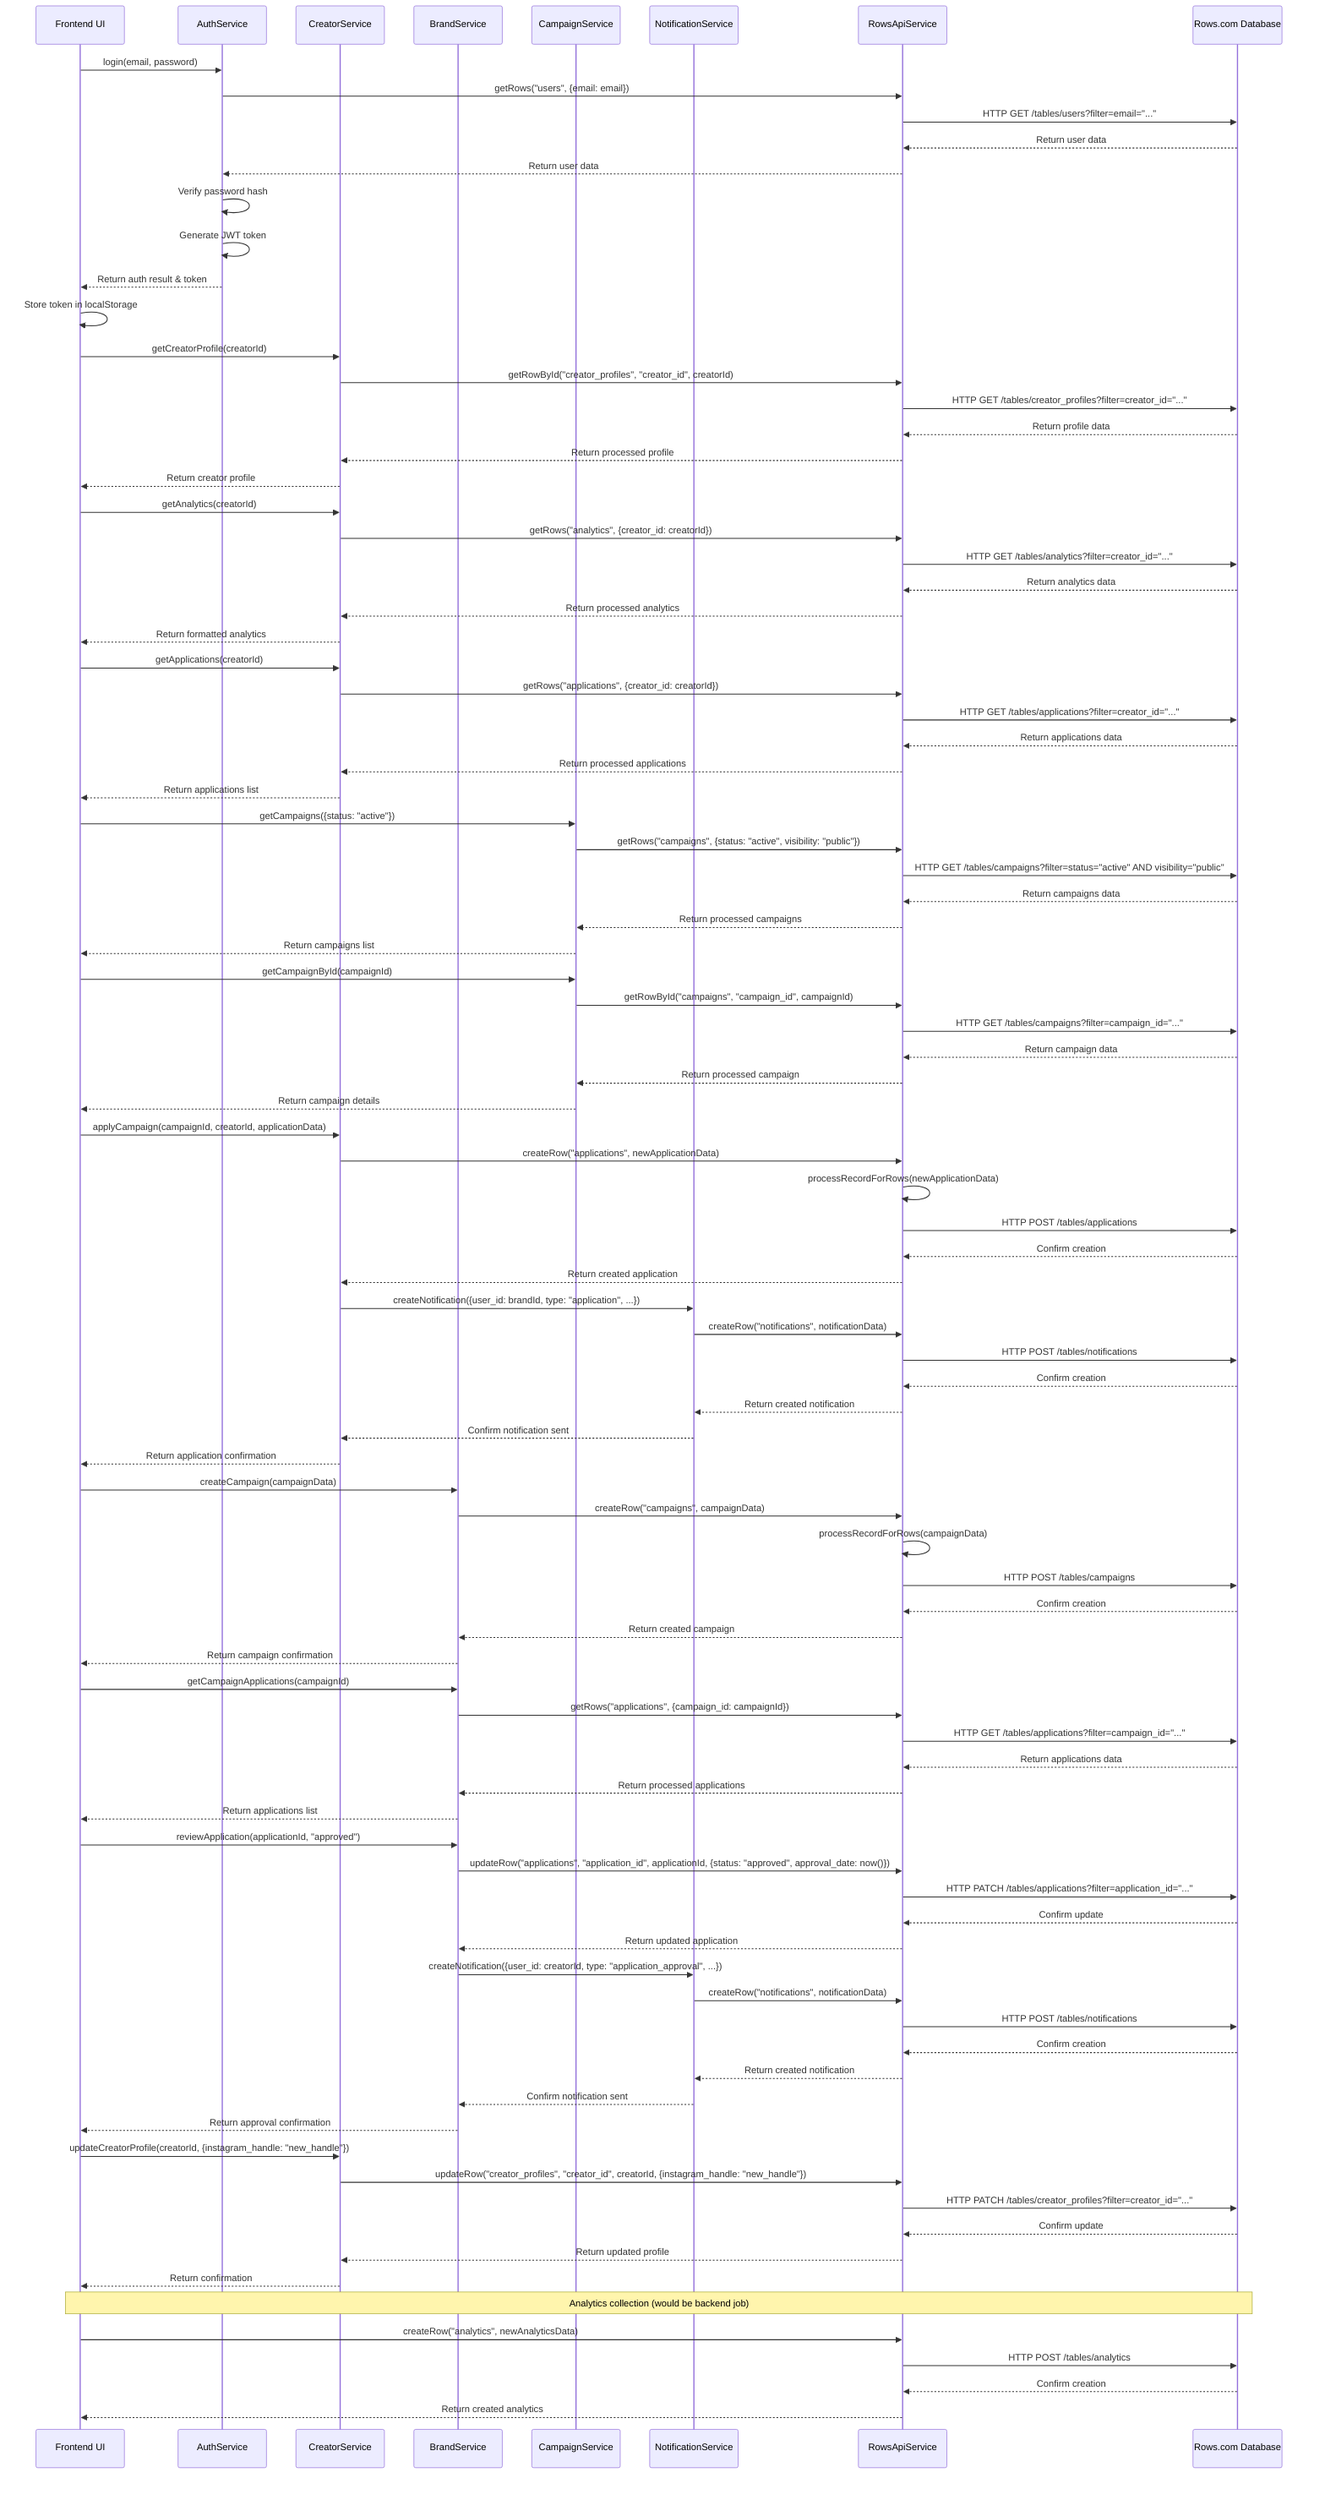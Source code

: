 sequenceDiagram
    participant UI as Frontend UI
    participant Auth as AuthService
    participant Creator as CreatorService
    participant Brand as BrandService
    participant Campaign as CampaignService
    participant Notif as NotificationService
    participant Rows as RowsApiService
    participant DB as Rows.com Database
    
    %% Authentication Flow
    UI->>Auth: login(email, password)
    Auth->>Rows: getRows("users", {email: email})
    Rows->>DB: HTTP GET /tables/users?filter=email="..."
    DB-->>Rows: Return user data
    Rows-->>Auth: Return user data
    Auth->>Auth: Verify password hash
    Auth->>Auth: Generate JWT token
    Auth-->>UI: Return auth result & token
    UI->>UI: Store token in localStorage
    
    %% Creator Dashboard Flow
    UI->>Creator: getCreatorProfile(creatorId)
    Creator->>Rows: getRowById("creator_profiles", "creator_id", creatorId)
    Rows->>DB: HTTP GET /tables/creator_profiles?filter=creator_id="..."
    DB-->>Rows: Return profile data
    Rows-->>Creator: Return processed profile
    Creator-->>UI: Return creator profile
    
    UI->>Creator: getAnalytics(creatorId)
    Creator->>Rows: getRows("analytics", {creator_id: creatorId})
    Rows->>DB: HTTP GET /tables/analytics?filter=creator_id="..."
    DB-->>Rows: Return analytics data
    Rows-->>Creator: Return processed analytics
    Creator-->>UI: Return formatted analytics
    
    UI->>Creator: getApplications(creatorId)
    Creator->>Rows: getRows("applications", {creator_id: creatorId})
    Rows->>DB: HTTP GET /tables/applications?filter=creator_id="..."
    DB-->>Rows: Return applications data
    Rows-->>Creator: Return processed applications
    Creator-->>UI: Return applications list
    
    %% Campaign Discovery Flow
    UI->>Campaign: getCampaigns({status: "active"})
    Campaign->>Rows: getRows("campaigns", {status: "active", visibility: "public"})
    Rows->>DB: HTTP GET /tables/campaigns?filter=status="active" AND visibility="public"
    DB-->>Rows: Return campaigns data
    Rows-->>Campaign: Return processed campaigns
    Campaign-->>UI: Return campaigns list
    
    UI->>Campaign: getCampaignById(campaignId)
    Campaign->>Rows: getRowById("campaigns", "campaign_id", campaignId)
    Rows->>DB: HTTP GET /tables/campaigns?filter=campaign_id="..."
    DB-->>Rows: Return campaign data
    Rows-->>Campaign: Return processed campaign
    Campaign-->>UI: Return campaign details
    
    %% Campaign Application Flow
    UI->>Creator: applyCampaign(campaignId, creatorId, applicationData)
    Creator->>Rows: createRow("applications", newApplicationData)
    Rows->>Rows: processRecordForRows(newApplicationData)
    Rows->>DB: HTTP POST /tables/applications
    DB-->>Rows: Confirm creation
    Rows-->>Creator: Return created application
    
    Creator->>Notif: createNotification({user_id: brandId, type: "application", ...})
    Notif->>Rows: createRow("notifications", notificationData)
    Rows->>DB: HTTP POST /tables/notifications
    DB-->>Rows: Confirm creation
    Rows-->>Notif: Return created notification
    Notif-->>Creator: Confirm notification sent
    Creator-->>UI: Return application confirmation
    
    %% Brand Campaign Management Flow
    UI->>Brand: createCampaign(campaignData)
    Brand->>Rows: createRow("campaigns", campaignData)
    Rows->>Rows: processRecordForRows(campaignData)
    Rows->>DB: HTTP POST /tables/campaigns
    DB-->>Rows: Confirm creation
    Rows-->>Brand: Return created campaign
    Brand-->>UI: Return campaign confirmation
    
    UI->>Brand: getCampaignApplications(campaignId)
    Brand->>Rows: getRows("applications", {campaign_id: campaignId})
    Rows->>DB: HTTP GET /tables/applications?filter=campaign_id="..."
    DB-->>Rows: Return applications data
    Rows-->>Brand: Return processed applications
    Brand-->>UI: Return applications list
    
    UI->>Brand: reviewApplication(applicationId, "approved")
    Brand->>Rows: updateRow("applications", "application_id", applicationId, {status: "approved", approval_date: now()})
    Rows->>DB: HTTP PATCH /tables/applications?filter=application_id="..."
    DB-->>Rows: Confirm update
    Rows-->>Brand: Return updated application
    
    Brand->>Notif: createNotification({user_id: creatorId, type: "application_approval", ...})
    Notif->>Rows: createRow("notifications", notificationData)
    Rows->>DB: HTTP POST /tables/notifications
    DB-->>Rows: Confirm creation
    Rows-->>Notif: Return created notification
    Notif-->>Brand: Confirm notification sent
    Brand-->>UI: Return approval confirmation
    
    %% Analytics Tracking Flow
    UI->>Creator: updateCreatorProfile(creatorId, {instagram_handle: "new_handle"})
    Creator->>Rows: updateRow("creator_profiles", "creator_id", creatorId, {instagram_handle: "new_handle"})
    Rows->>DB: HTTP PATCH /tables/creator_profiles?filter=creator_id="..."
    DB-->>Rows: Confirm update
    Rows-->>Creator: Return updated profile
    Creator-->>UI: Return confirmation
    
    %% This would happen on the backend/scheduled task in a real implementation
    Note over UI,DB: Analytics collection (would be backend job)
    UI->>Rows: createRow("analytics", newAnalyticsData)
    Rows->>DB: HTTP POST /tables/analytics
    DB-->>Rows: Confirm creation
    Rows-->>UI: Return created analytics
